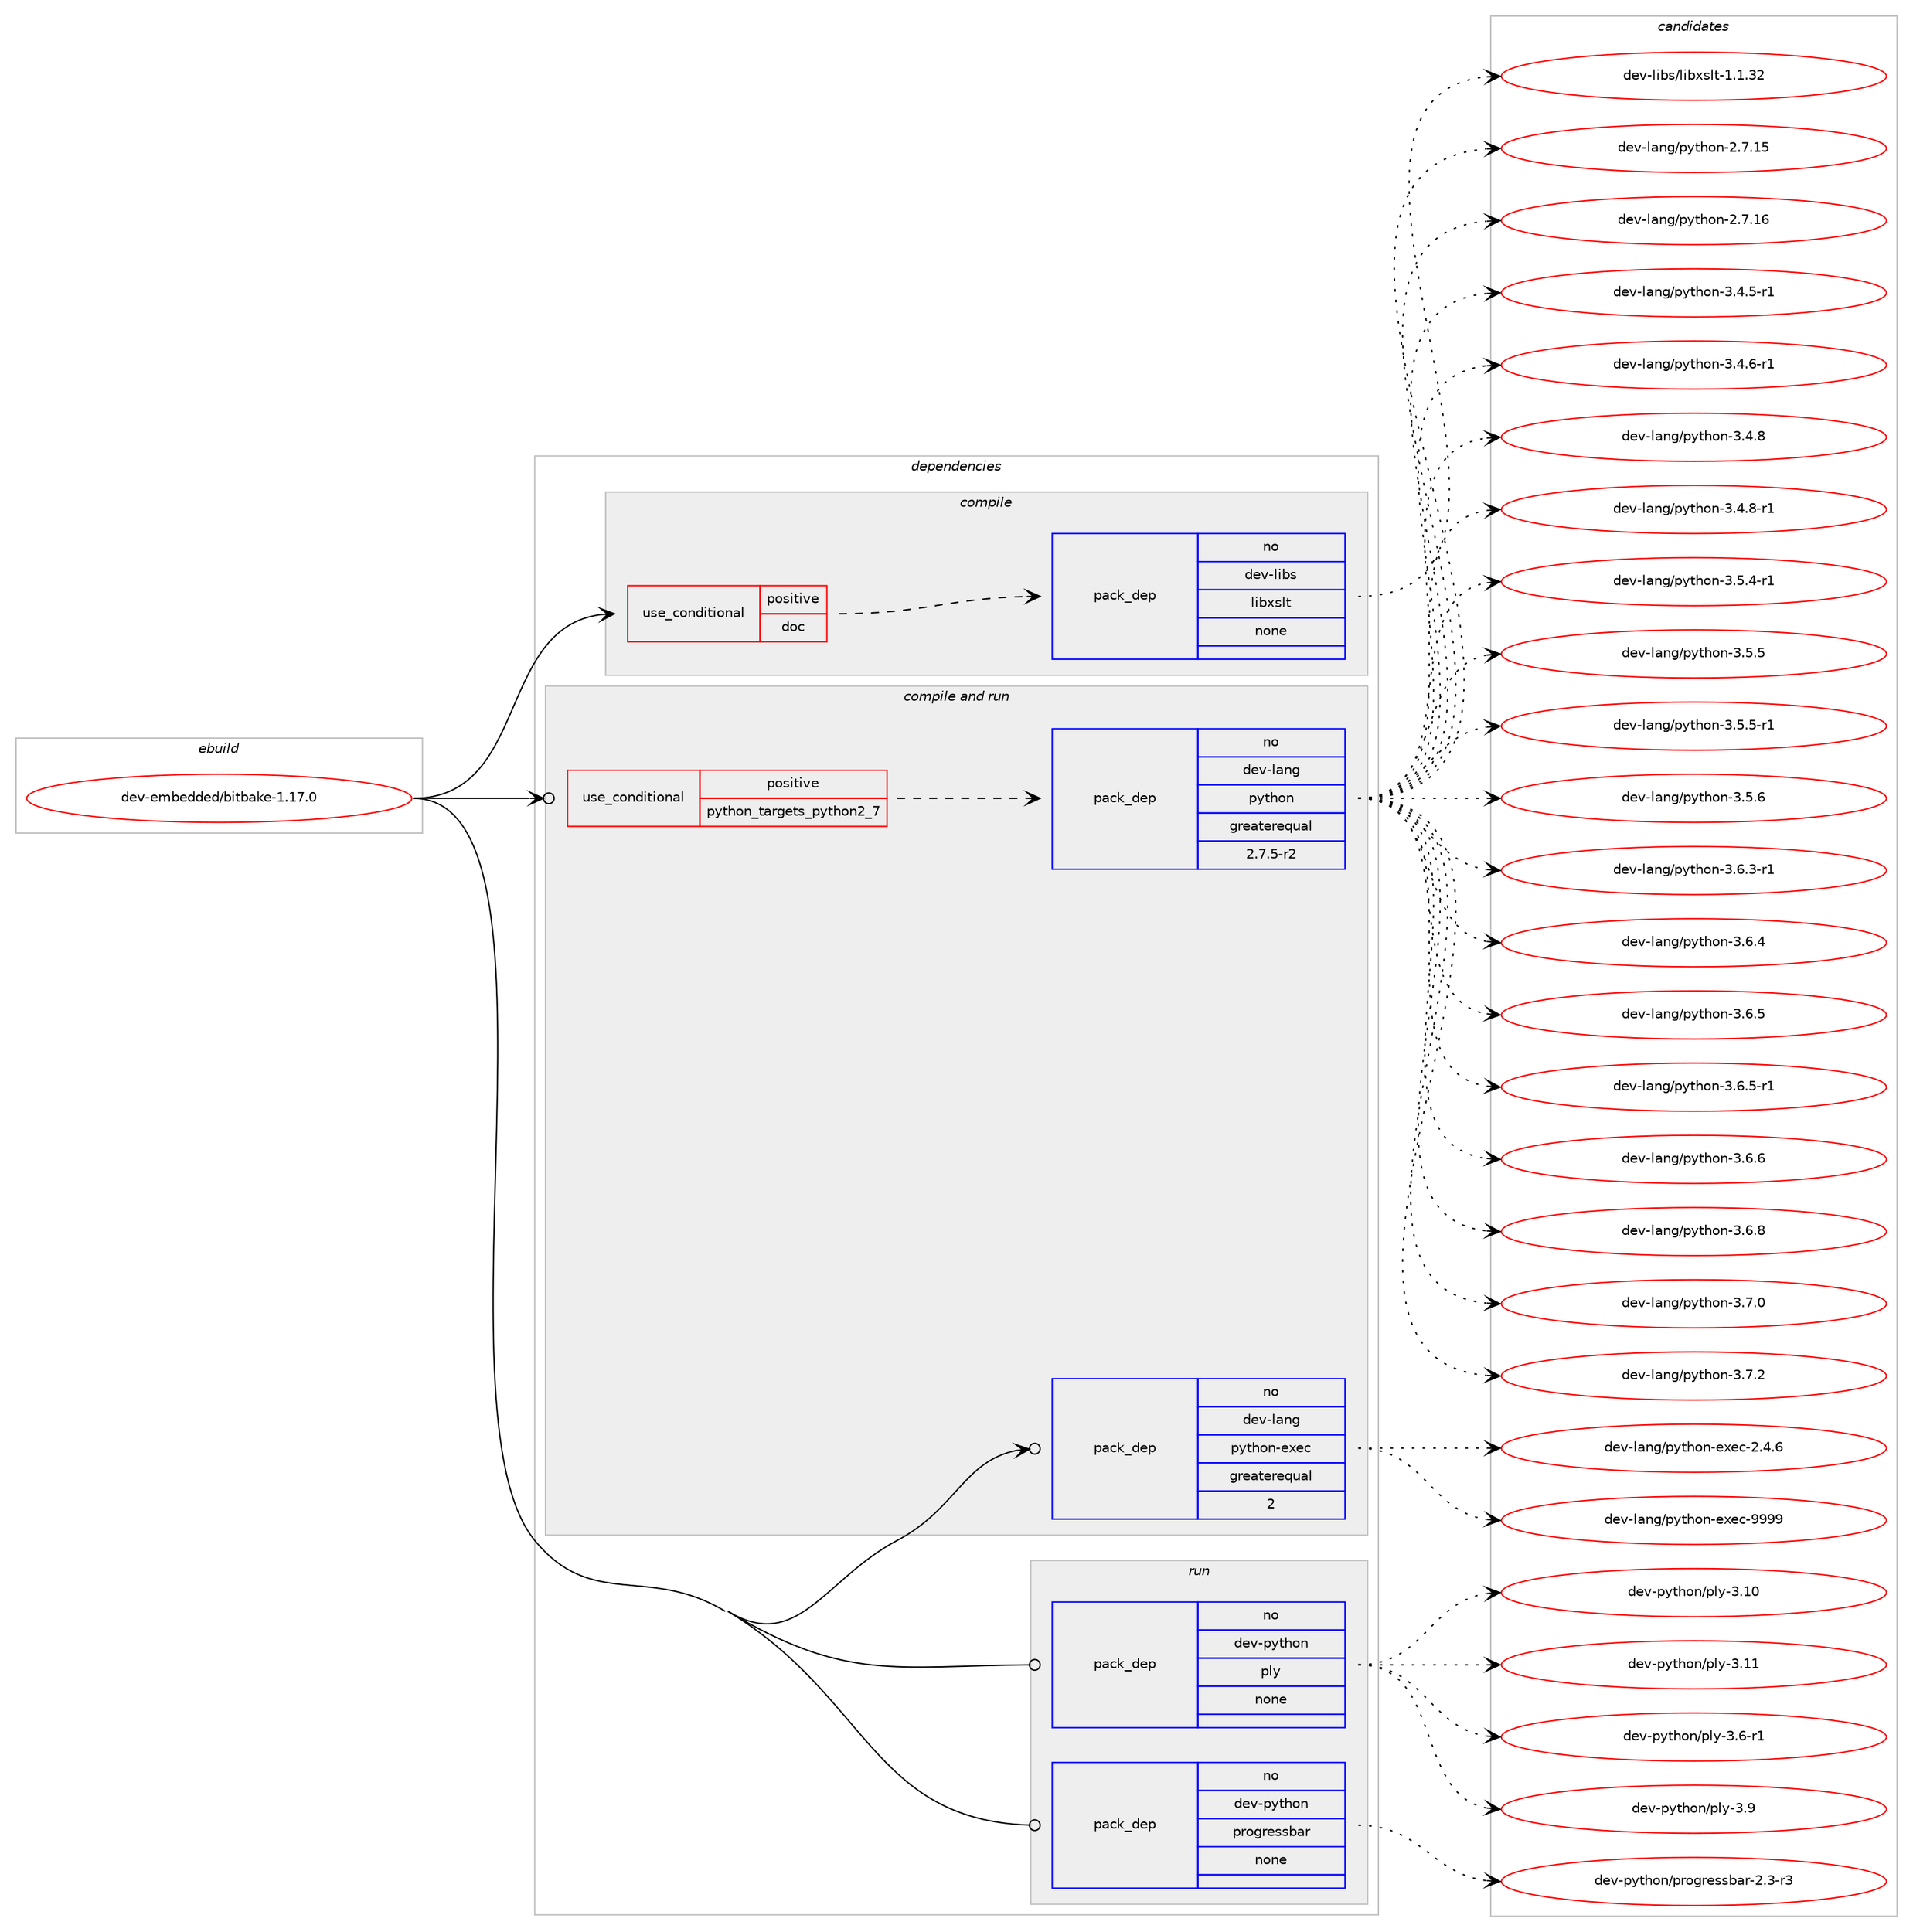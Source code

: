 digraph prolog {

# *************
# Graph options
# *************

newrank=true;
concentrate=true;
compound=true;
graph [rankdir=LR,fontname=Helvetica,fontsize=10,ranksep=1.5];#, ranksep=2.5, nodesep=0.2];
edge  [arrowhead=vee];
node  [fontname=Helvetica,fontsize=10];

# **********
# The ebuild
# **********

subgraph cluster_leftcol {
color=gray;
rank=same;
label=<<i>ebuild</i>>;
id [label="dev-embedded/bitbake-1.17.0", color=red, width=4, href="../dev-embedded/bitbake-1.17.0.svg"];
}

# ****************
# The dependencies
# ****************

subgraph cluster_midcol {
color=gray;
label=<<i>dependencies</i>>;
subgraph cluster_compile {
fillcolor="#eeeeee";
style=filled;
label=<<i>compile</i>>;
subgraph cond358139 {
dependency1323426 [label=<<TABLE BORDER="0" CELLBORDER="1" CELLSPACING="0" CELLPADDING="4"><TR><TD ROWSPAN="3" CELLPADDING="10">use_conditional</TD></TR><TR><TD>positive</TD></TR><TR><TD>doc</TD></TR></TABLE>>, shape=none, color=red];
subgraph pack944281 {
dependency1323427 [label=<<TABLE BORDER="0" CELLBORDER="1" CELLSPACING="0" CELLPADDING="4" WIDTH="220"><TR><TD ROWSPAN="6" CELLPADDING="30">pack_dep</TD></TR><TR><TD WIDTH="110">no</TD></TR><TR><TD>dev-libs</TD></TR><TR><TD>libxslt</TD></TR><TR><TD>none</TD></TR><TR><TD></TD></TR></TABLE>>, shape=none, color=blue];
}
dependency1323426:e -> dependency1323427:w [weight=20,style="dashed",arrowhead="vee"];
}
id:e -> dependency1323426:w [weight=20,style="solid",arrowhead="vee"];
}
subgraph cluster_compileandrun {
fillcolor="#eeeeee";
style=filled;
label=<<i>compile and run</i>>;
subgraph cond358140 {
dependency1323428 [label=<<TABLE BORDER="0" CELLBORDER="1" CELLSPACING="0" CELLPADDING="4"><TR><TD ROWSPAN="3" CELLPADDING="10">use_conditional</TD></TR><TR><TD>positive</TD></TR><TR><TD>python_targets_python2_7</TD></TR></TABLE>>, shape=none, color=red];
subgraph pack944282 {
dependency1323429 [label=<<TABLE BORDER="0" CELLBORDER="1" CELLSPACING="0" CELLPADDING="4" WIDTH="220"><TR><TD ROWSPAN="6" CELLPADDING="30">pack_dep</TD></TR><TR><TD WIDTH="110">no</TD></TR><TR><TD>dev-lang</TD></TR><TR><TD>python</TD></TR><TR><TD>greaterequal</TD></TR><TR><TD>2.7.5-r2</TD></TR></TABLE>>, shape=none, color=blue];
}
dependency1323428:e -> dependency1323429:w [weight=20,style="dashed",arrowhead="vee"];
}
id:e -> dependency1323428:w [weight=20,style="solid",arrowhead="odotvee"];
subgraph pack944283 {
dependency1323430 [label=<<TABLE BORDER="0" CELLBORDER="1" CELLSPACING="0" CELLPADDING="4" WIDTH="220"><TR><TD ROWSPAN="6" CELLPADDING="30">pack_dep</TD></TR><TR><TD WIDTH="110">no</TD></TR><TR><TD>dev-lang</TD></TR><TR><TD>python-exec</TD></TR><TR><TD>greaterequal</TD></TR><TR><TD>2</TD></TR></TABLE>>, shape=none, color=blue];
}
id:e -> dependency1323430:w [weight=20,style="solid",arrowhead="odotvee"];
}
subgraph cluster_run {
fillcolor="#eeeeee";
style=filled;
label=<<i>run</i>>;
subgraph pack944284 {
dependency1323431 [label=<<TABLE BORDER="0" CELLBORDER="1" CELLSPACING="0" CELLPADDING="4" WIDTH="220"><TR><TD ROWSPAN="6" CELLPADDING="30">pack_dep</TD></TR><TR><TD WIDTH="110">no</TD></TR><TR><TD>dev-python</TD></TR><TR><TD>ply</TD></TR><TR><TD>none</TD></TR><TR><TD></TD></TR></TABLE>>, shape=none, color=blue];
}
id:e -> dependency1323431:w [weight=20,style="solid",arrowhead="odot"];
subgraph pack944285 {
dependency1323432 [label=<<TABLE BORDER="0" CELLBORDER="1" CELLSPACING="0" CELLPADDING="4" WIDTH="220"><TR><TD ROWSPAN="6" CELLPADDING="30">pack_dep</TD></TR><TR><TD WIDTH="110">no</TD></TR><TR><TD>dev-python</TD></TR><TR><TD>progressbar</TD></TR><TR><TD>none</TD></TR><TR><TD></TD></TR></TABLE>>, shape=none, color=blue];
}
id:e -> dependency1323432:w [weight=20,style="solid",arrowhead="odot"];
}
}

# **************
# The candidates
# **************

subgraph cluster_choices {
rank=same;
color=gray;
label=<<i>candidates</i>>;

subgraph choice944281 {
color=black;
nodesep=1;
choice1001011184510810598115471081059812011510811645494649465150 [label="dev-libs/libxslt-1.1.32", color=red, width=4,href="../dev-libs/libxslt-1.1.32.svg"];
dependency1323427:e -> choice1001011184510810598115471081059812011510811645494649465150:w [style=dotted,weight="100"];
}
subgraph choice944282 {
color=black;
nodesep=1;
choice10010111845108971101034711212111610411111045504655464953 [label="dev-lang/python-2.7.15", color=red, width=4,href="../dev-lang/python-2.7.15.svg"];
choice10010111845108971101034711212111610411111045504655464954 [label="dev-lang/python-2.7.16", color=red, width=4,href="../dev-lang/python-2.7.16.svg"];
choice1001011184510897110103471121211161041111104551465246534511449 [label="dev-lang/python-3.4.5-r1", color=red, width=4,href="../dev-lang/python-3.4.5-r1.svg"];
choice1001011184510897110103471121211161041111104551465246544511449 [label="dev-lang/python-3.4.6-r1", color=red, width=4,href="../dev-lang/python-3.4.6-r1.svg"];
choice100101118451089711010347112121116104111110455146524656 [label="dev-lang/python-3.4.8", color=red, width=4,href="../dev-lang/python-3.4.8.svg"];
choice1001011184510897110103471121211161041111104551465246564511449 [label="dev-lang/python-3.4.8-r1", color=red, width=4,href="../dev-lang/python-3.4.8-r1.svg"];
choice1001011184510897110103471121211161041111104551465346524511449 [label="dev-lang/python-3.5.4-r1", color=red, width=4,href="../dev-lang/python-3.5.4-r1.svg"];
choice100101118451089711010347112121116104111110455146534653 [label="dev-lang/python-3.5.5", color=red, width=4,href="../dev-lang/python-3.5.5.svg"];
choice1001011184510897110103471121211161041111104551465346534511449 [label="dev-lang/python-3.5.5-r1", color=red, width=4,href="../dev-lang/python-3.5.5-r1.svg"];
choice100101118451089711010347112121116104111110455146534654 [label="dev-lang/python-3.5.6", color=red, width=4,href="../dev-lang/python-3.5.6.svg"];
choice1001011184510897110103471121211161041111104551465446514511449 [label="dev-lang/python-3.6.3-r1", color=red, width=4,href="../dev-lang/python-3.6.3-r1.svg"];
choice100101118451089711010347112121116104111110455146544652 [label="dev-lang/python-3.6.4", color=red, width=4,href="../dev-lang/python-3.6.4.svg"];
choice100101118451089711010347112121116104111110455146544653 [label="dev-lang/python-3.6.5", color=red, width=4,href="../dev-lang/python-3.6.5.svg"];
choice1001011184510897110103471121211161041111104551465446534511449 [label="dev-lang/python-3.6.5-r1", color=red, width=4,href="../dev-lang/python-3.6.5-r1.svg"];
choice100101118451089711010347112121116104111110455146544654 [label="dev-lang/python-3.6.6", color=red, width=4,href="../dev-lang/python-3.6.6.svg"];
choice100101118451089711010347112121116104111110455146544656 [label="dev-lang/python-3.6.8", color=red, width=4,href="../dev-lang/python-3.6.8.svg"];
choice100101118451089711010347112121116104111110455146554648 [label="dev-lang/python-3.7.0", color=red, width=4,href="../dev-lang/python-3.7.0.svg"];
choice100101118451089711010347112121116104111110455146554650 [label="dev-lang/python-3.7.2", color=red, width=4,href="../dev-lang/python-3.7.2.svg"];
dependency1323429:e -> choice10010111845108971101034711212111610411111045504655464953:w [style=dotted,weight="100"];
dependency1323429:e -> choice10010111845108971101034711212111610411111045504655464954:w [style=dotted,weight="100"];
dependency1323429:e -> choice1001011184510897110103471121211161041111104551465246534511449:w [style=dotted,weight="100"];
dependency1323429:e -> choice1001011184510897110103471121211161041111104551465246544511449:w [style=dotted,weight="100"];
dependency1323429:e -> choice100101118451089711010347112121116104111110455146524656:w [style=dotted,weight="100"];
dependency1323429:e -> choice1001011184510897110103471121211161041111104551465246564511449:w [style=dotted,weight="100"];
dependency1323429:e -> choice1001011184510897110103471121211161041111104551465346524511449:w [style=dotted,weight="100"];
dependency1323429:e -> choice100101118451089711010347112121116104111110455146534653:w [style=dotted,weight="100"];
dependency1323429:e -> choice1001011184510897110103471121211161041111104551465346534511449:w [style=dotted,weight="100"];
dependency1323429:e -> choice100101118451089711010347112121116104111110455146534654:w [style=dotted,weight="100"];
dependency1323429:e -> choice1001011184510897110103471121211161041111104551465446514511449:w [style=dotted,weight="100"];
dependency1323429:e -> choice100101118451089711010347112121116104111110455146544652:w [style=dotted,weight="100"];
dependency1323429:e -> choice100101118451089711010347112121116104111110455146544653:w [style=dotted,weight="100"];
dependency1323429:e -> choice1001011184510897110103471121211161041111104551465446534511449:w [style=dotted,weight="100"];
dependency1323429:e -> choice100101118451089711010347112121116104111110455146544654:w [style=dotted,weight="100"];
dependency1323429:e -> choice100101118451089711010347112121116104111110455146544656:w [style=dotted,weight="100"];
dependency1323429:e -> choice100101118451089711010347112121116104111110455146554648:w [style=dotted,weight="100"];
dependency1323429:e -> choice100101118451089711010347112121116104111110455146554650:w [style=dotted,weight="100"];
}
subgraph choice944283 {
color=black;
nodesep=1;
choice1001011184510897110103471121211161041111104510112010199455046524654 [label="dev-lang/python-exec-2.4.6", color=red, width=4,href="../dev-lang/python-exec-2.4.6.svg"];
choice10010111845108971101034711212111610411111045101120101994557575757 [label="dev-lang/python-exec-9999", color=red, width=4,href="../dev-lang/python-exec-9999.svg"];
dependency1323430:e -> choice1001011184510897110103471121211161041111104510112010199455046524654:w [style=dotted,weight="100"];
dependency1323430:e -> choice10010111845108971101034711212111610411111045101120101994557575757:w [style=dotted,weight="100"];
}
subgraph choice944284 {
color=black;
nodesep=1;
choice10010111845112121116104111110471121081214551464948 [label="dev-python/ply-3.10", color=red, width=4,href="../dev-python/ply-3.10.svg"];
choice10010111845112121116104111110471121081214551464949 [label="dev-python/ply-3.11", color=red, width=4,href="../dev-python/ply-3.11.svg"];
choice1001011184511212111610411111047112108121455146544511449 [label="dev-python/ply-3.6-r1", color=red, width=4,href="../dev-python/ply-3.6-r1.svg"];
choice100101118451121211161041111104711210812145514657 [label="dev-python/ply-3.9", color=red, width=4,href="../dev-python/ply-3.9.svg"];
dependency1323431:e -> choice10010111845112121116104111110471121081214551464948:w [style=dotted,weight="100"];
dependency1323431:e -> choice10010111845112121116104111110471121081214551464949:w [style=dotted,weight="100"];
dependency1323431:e -> choice1001011184511212111610411111047112108121455146544511449:w [style=dotted,weight="100"];
dependency1323431:e -> choice100101118451121211161041111104711210812145514657:w [style=dotted,weight="100"];
}
subgraph choice944285 {
color=black;
nodesep=1;
choice10010111845112121116104111110471121141111031141011151159897114455046514511451 [label="dev-python/progressbar-2.3-r3", color=red, width=4,href="../dev-python/progressbar-2.3-r3.svg"];
dependency1323432:e -> choice10010111845112121116104111110471121141111031141011151159897114455046514511451:w [style=dotted,weight="100"];
}
}

}
